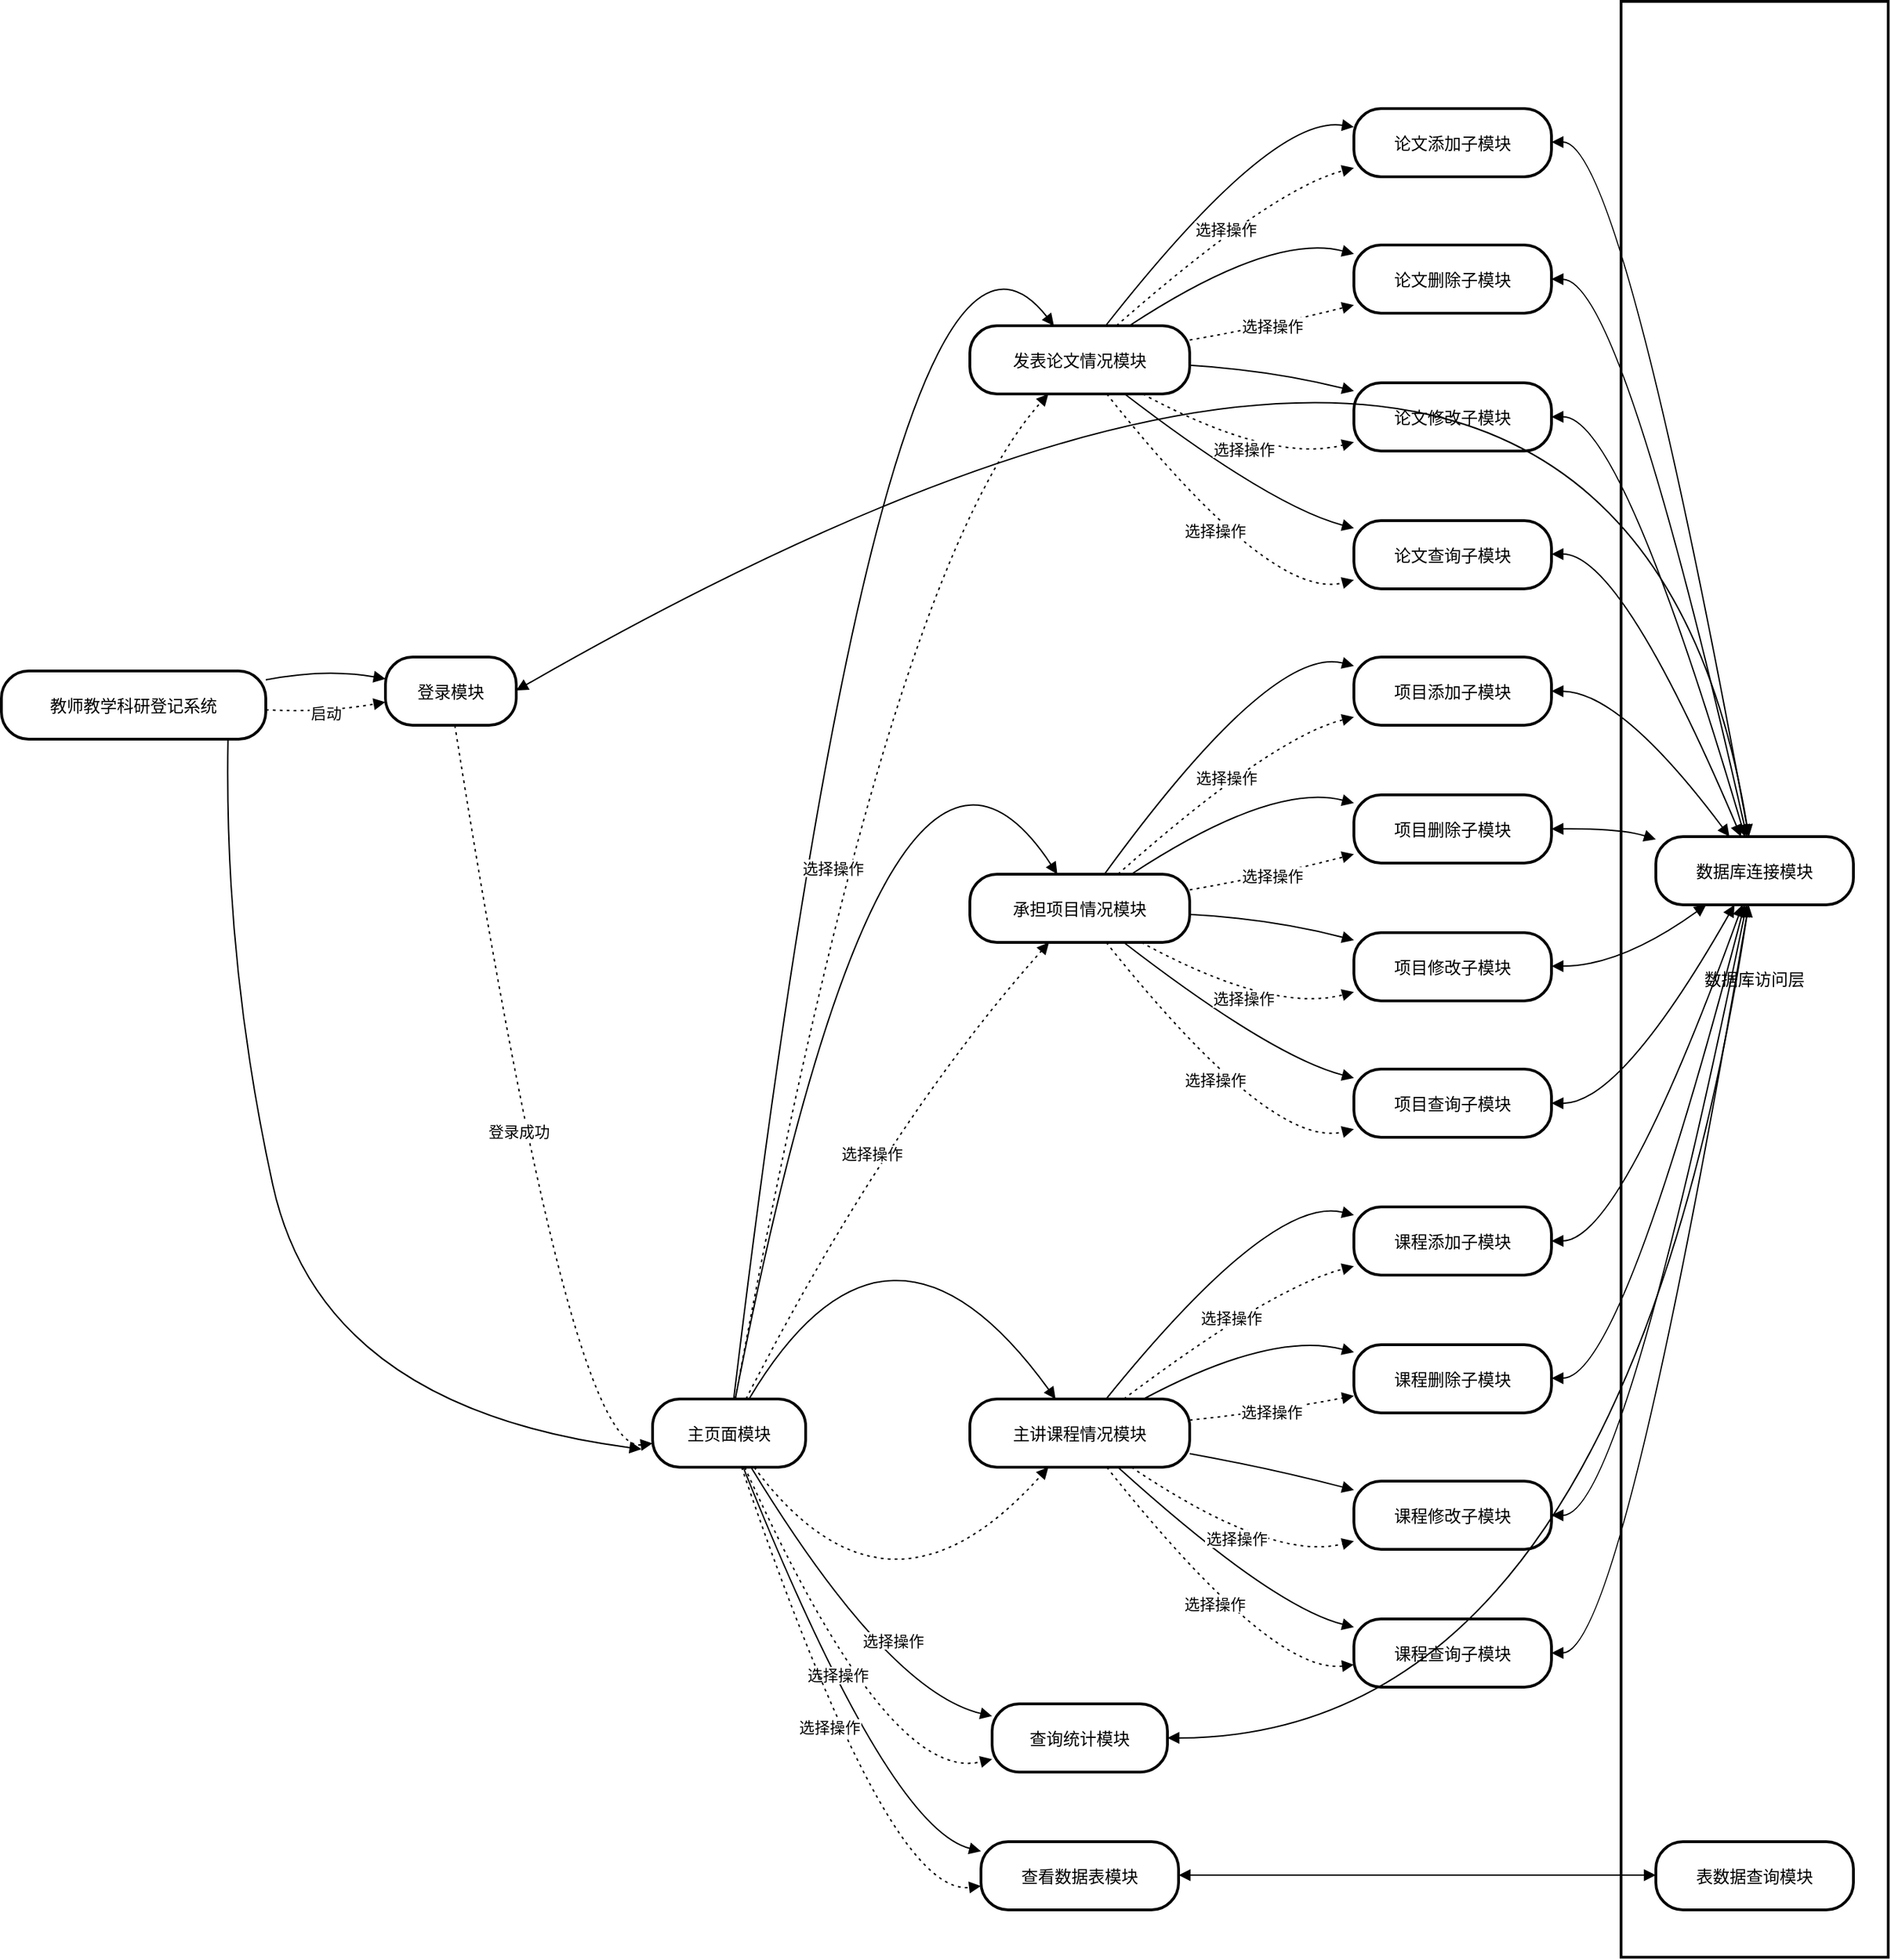 <mxfile version="25.0.3">
  <diagram id="C5RBs43oDa-KdzZeNtuy" name="Page-1">
    <mxGraphModel dx="2442" dy="1450" grid="1" gridSize="10" guides="1" tooltips="1" connect="1" arrows="1" fold="1" page="1" pageScale="1" pageWidth="827" pageHeight="1169" math="0" shadow="0">
      <root>
        <mxCell id="WIyWlLk6GJQsqaUBKTNV-0" />
        <mxCell id="WIyWlLk6GJQsqaUBKTNV-1" parent="WIyWlLk6GJQsqaUBKTNV-0" />
        <mxCell id="mDaQxizQ11B7dhHqBcjR-0" value="数据库访问层" style="whiteSpace=wrap;strokeWidth=2;" vertex="1" parent="WIyWlLk6GJQsqaUBKTNV-1">
          <mxGeometry x="1344" y="490" width="192" height="1405" as="geometry" />
        </mxCell>
        <UserObject label="教师教学科研登记系统" link="#教师教学科研登记系统" id="mDaQxizQ11B7dhHqBcjR-1">
          <mxCell style="rounded=1;arcSize=40;strokeWidth=2" vertex="1" parent="WIyWlLk6GJQsqaUBKTNV-1">
            <mxGeometry x="180" y="971" width="190" height="49" as="geometry" />
          </mxCell>
        </UserObject>
        <UserObject label="登录模块" link="#登录模块" id="mDaQxizQ11B7dhHqBcjR-2">
          <mxCell style="rounded=1;arcSize=40;strokeWidth=2" vertex="1" parent="WIyWlLk6GJQsqaUBKTNV-1">
            <mxGeometry x="456" y="961" width="94" height="49" as="geometry" />
          </mxCell>
        </UserObject>
        <UserObject label="主页面模块" link="#主页面模块" id="mDaQxizQ11B7dhHqBcjR-3">
          <mxCell style="rounded=1;arcSize=40;strokeWidth=2" vertex="1" parent="WIyWlLk6GJQsqaUBKTNV-1">
            <mxGeometry x="648" y="1494" width="110" height="49" as="geometry" />
          </mxCell>
        </UserObject>
        <UserObject label="发表论文情况模块" link="#发表论文情况模块" id="mDaQxizQ11B7dhHqBcjR-4">
          <mxCell style="rounded=1;arcSize=40;strokeWidth=2" vertex="1" parent="WIyWlLk6GJQsqaUBKTNV-1">
            <mxGeometry x="876" y="723" width="158" height="49" as="geometry" />
          </mxCell>
        </UserObject>
        <UserObject label="承担项目情况模块" link="#承担项目情况模块" id="mDaQxizQ11B7dhHqBcjR-5">
          <mxCell style="rounded=1;arcSize=40;strokeWidth=2" vertex="1" parent="WIyWlLk6GJQsqaUBKTNV-1">
            <mxGeometry x="876" y="1117" width="158" height="49" as="geometry" />
          </mxCell>
        </UserObject>
        <UserObject label="主讲课程情况模块" link="#主讲课程情况模块" id="mDaQxizQ11B7dhHqBcjR-6">
          <mxCell style="rounded=1;arcSize=40;strokeWidth=2" vertex="1" parent="WIyWlLk6GJQsqaUBKTNV-1">
            <mxGeometry x="876" y="1494" width="158" height="49" as="geometry" />
          </mxCell>
        </UserObject>
        <UserObject label="查询统计模块" link="#查询统计模块" id="mDaQxizQ11B7dhHqBcjR-7">
          <mxCell style="rounded=1;arcSize=40;strokeWidth=2" vertex="1" parent="WIyWlLk6GJQsqaUBKTNV-1">
            <mxGeometry x="892" y="1713" width="126" height="49" as="geometry" />
          </mxCell>
        </UserObject>
        <UserObject label="查看数据表模块" link="#查看数据表模块" id="mDaQxizQ11B7dhHqBcjR-8">
          <mxCell style="rounded=1;arcSize=40;strokeWidth=2" vertex="1" parent="WIyWlLk6GJQsqaUBKTNV-1">
            <mxGeometry x="884" y="1812" width="142" height="49" as="geometry" />
          </mxCell>
        </UserObject>
        <UserObject label="论文添加子模块" link="#论文添加子模块" id="mDaQxizQ11B7dhHqBcjR-9">
          <mxCell style="rounded=1;arcSize=40;strokeWidth=2" vertex="1" parent="WIyWlLk6GJQsqaUBKTNV-1">
            <mxGeometry x="1152" y="567" width="142" height="49" as="geometry" />
          </mxCell>
        </UserObject>
        <UserObject label="论文删除子模块" link="#论文删除子模块" id="mDaQxizQ11B7dhHqBcjR-10">
          <mxCell style="rounded=1;arcSize=40;strokeWidth=2" vertex="1" parent="WIyWlLk6GJQsqaUBKTNV-1">
            <mxGeometry x="1152" y="665" width="142" height="49" as="geometry" />
          </mxCell>
        </UserObject>
        <UserObject label="论文修改子模块" link="#论文修改子模块" id="mDaQxizQ11B7dhHqBcjR-11">
          <mxCell style="rounded=1;arcSize=40;strokeWidth=2" vertex="1" parent="WIyWlLk6GJQsqaUBKTNV-1">
            <mxGeometry x="1152" y="764" width="142" height="49" as="geometry" />
          </mxCell>
        </UserObject>
        <UserObject label="论文查询子模块" link="#论文查询子模块" id="mDaQxizQ11B7dhHqBcjR-12">
          <mxCell style="rounded=1;arcSize=40;strokeWidth=2" vertex="1" parent="WIyWlLk6GJQsqaUBKTNV-1">
            <mxGeometry x="1152" y="863" width="142" height="49" as="geometry" />
          </mxCell>
        </UserObject>
        <UserObject label="项目添加子模块" link="#项目添加子模块" id="mDaQxizQ11B7dhHqBcjR-13">
          <mxCell style="rounded=1;arcSize=40;strokeWidth=2" vertex="1" parent="WIyWlLk6GJQsqaUBKTNV-1">
            <mxGeometry x="1152" y="961" width="142" height="49" as="geometry" />
          </mxCell>
        </UserObject>
        <UserObject label="项目删除子模块" link="#项目删除子模块" id="mDaQxizQ11B7dhHqBcjR-14">
          <mxCell style="rounded=1;arcSize=40;strokeWidth=2" vertex="1" parent="WIyWlLk6GJQsqaUBKTNV-1">
            <mxGeometry x="1152" y="1060" width="142" height="49" as="geometry" />
          </mxCell>
        </UserObject>
        <UserObject label="项目修改子模块" link="#项目修改子模块" id="mDaQxizQ11B7dhHqBcjR-15">
          <mxCell style="rounded=1;arcSize=40;strokeWidth=2" vertex="1" parent="WIyWlLk6GJQsqaUBKTNV-1">
            <mxGeometry x="1152" y="1159" width="142" height="49" as="geometry" />
          </mxCell>
        </UserObject>
        <UserObject label="项目查询子模块" link="#项目查询子模块" id="mDaQxizQ11B7dhHqBcjR-16">
          <mxCell style="rounded=1;arcSize=40;strokeWidth=2" vertex="1" parent="WIyWlLk6GJQsqaUBKTNV-1">
            <mxGeometry x="1152" y="1257" width="142" height="49" as="geometry" />
          </mxCell>
        </UserObject>
        <UserObject label="课程添加子模块" link="#课程添加子模块" id="mDaQxizQ11B7dhHqBcjR-17">
          <mxCell style="rounded=1;arcSize=40;strokeWidth=2" vertex="1" parent="WIyWlLk6GJQsqaUBKTNV-1">
            <mxGeometry x="1152" y="1356" width="142" height="49" as="geometry" />
          </mxCell>
        </UserObject>
        <UserObject label="课程删除子模块" link="#课程删除子模块" id="mDaQxizQ11B7dhHqBcjR-18">
          <mxCell style="rounded=1;arcSize=40;strokeWidth=2" vertex="1" parent="WIyWlLk6GJQsqaUBKTNV-1">
            <mxGeometry x="1152" y="1455" width="142" height="49" as="geometry" />
          </mxCell>
        </UserObject>
        <UserObject label="课程修改子模块" link="#课程修改子模块" id="mDaQxizQ11B7dhHqBcjR-19">
          <mxCell style="rounded=1;arcSize=40;strokeWidth=2" vertex="1" parent="WIyWlLk6GJQsqaUBKTNV-1">
            <mxGeometry x="1152" y="1553" width="142" height="49" as="geometry" />
          </mxCell>
        </UserObject>
        <UserObject label="课程查询子模块" link="#课程查询子模块" id="mDaQxizQ11B7dhHqBcjR-20">
          <mxCell style="rounded=1;arcSize=40;strokeWidth=2" vertex="1" parent="WIyWlLk6GJQsqaUBKTNV-1">
            <mxGeometry x="1152" y="1652" width="142" height="49" as="geometry" />
          </mxCell>
        </UserObject>
        <UserObject label="数据库连接模块" link="#数据库连接模块" id="mDaQxizQ11B7dhHqBcjR-21">
          <mxCell style="rounded=1;arcSize=40;strokeWidth=2" vertex="1" parent="WIyWlLk6GJQsqaUBKTNV-1">
            <mxGeometry x="1369" y="1090" width="142" height="49" as="geometry" />
          </mxCell>
        </UserObject>
        <UserObject label="表数据查询模块" link="#表数据查询模块" id="mDaQxizQ11B7dhHqBcjR-22">
          <mxCell style="rounded=1;arcSize=40;strokeWidth=2" vertex="1" parent="WIyWlLk6GJQsqaUBKTNV-1">
            <mxGeometry x="1369" y="1812" width="142" height="49" as="geometry" />
          </mxCell>
        </UserObject>
        <mxCell id="mDaQxizQ11B7dhHqBcjR-23" value="" style="curved=1;startArrow=none;endArrow=block;exitX=1;exitY=0.13;entryX=0;entryY=0.32;rounded=0;" edge="1" parent="WIyWlLk6GJQsqaUBKTNV-1" source="mDaQxizQ11B7dhHqBcjR-1" target="mDaQxizQ11B7dhHqBcjR-2">
          <mxGeometry relative="1" as="geometry">
            <Array as="points">
              <mxPoint x="413" y="969" />
            </Array>
          </mxGeometry>
        </mxCell>
        <mxCell id="mDaQxizQ11B7dhHqBcjR-24" value="" style="curved=1;startArrow=none;endArrow=block;exitX=0.85;exitY=0.99;rounded=0;" edge="1" parent="WIyWlLk6GJQsqaUBKTNV-1" source="mDaQxizQ11B7dhHqBcjR-1">
          <mxGeometry relative="1" as="geometry">
            <Array as="points">
              <mxPoint x="340" y="1180" />
              <mxPoint x="410" y="1500" />
            </Array>
            <mxPoint x="640" y="1530" as="targetPoint" />
          </mxGeometry>
        </mxCell>
        <mxCell id="mDaQxizQ11B7dhHqBcjR-25" value="" style="curved=1;startArrow=none;endArrow=block;exitX=0.53;exitY=0;entryX=0.38;entryY=-0.01;rounded=0;" edge="1" parent="WIyWlLk6GJQsqaUBKTNV-1" source="mDaQxizQ11B7dhHqBcjR-3" target="mDaQxizQ11B7dhHqBcjR-4">
          <mxGeometry relative="1" as="geometry">
            <Array as="points">
              <mxPoint x="817" y="571" />
            </Array>
          </mxGeometry>
        </mxCell>
        <mxCell id="mDaQxizQ11B7dhHqBcjR-26" value="" style="curved=1;startArrow=none;endArrow=block;exitX=0.54;exitY=0;entryX=0.4;entryY=0.01;rounded=0;" edge="1" parent="WIyWlLk6GJQsqaUBKTNV-1" source="mDaQxizQ11B7dhHqBcjR-3" target="mDaQxizQ11B7dhHqBcjR-5">
          <mxGeometry relative="1" as="geometry">
            <Array as="points">
              <mxPoint x="817" y="932" />
            </Array>
          </mxGeometry>
        </mxCell>
        <mxCell id="mDaQxizQ11B7dhHqBcjR-27" value="" style="curved=1;startArrow=none;endArrow=block;exitX=0.63;exitY=0;entryX=0.39;entryY=0;rounded=0;" edge="1" parent="WIyWlLk6GJQsqaUBKTNV-1" source="mDaQxizQ11B7dhHqBcjR-3" target="mDaQxizQ11B7dhHqBcjR-6">
          <mxGeometry relative="1" as="geometry">
            <Array as="points">
              <mxPoint x="817" y="1327" />
            </Array>
          </mxGeometry>
        </mxCell>
        <mxCell id="mDaQxizQ11B7dhHqBcjR-28" value="" style="curved=1;startArrow=none;endArrow=block;exitX=0.64;exitY=0.99;entryX=0;entryY=0.18;rounded=0;" edge="1" parent="WIyWlLk6GJQsqaUBKTNV-1" source="mDaQxizQ11B7dhHqBcjR-3" target="mDaQxizQ11B7dhHqBcjR-7">
          <mxGeometry relative="1" as="geometry">
            <Array as="points">
              <mxPoint x="817" y="1704" />
            </Array>
          </mxGeometry>
        </mxCell>
        <mxCell id="mDaQxizQ11B7dhHqBcjR-29" value="" style="curved=1;startArrow=none;endArrow=block;exitX=0.59;exitY=0.99;entryX=0;entryY=0.14;rounded=0;" edge="1" parent="WIyWlLk6GJQsqaUBKTNV-1" source="mDaQxizQ11B7dhHqBcjR-3" target="mDaQxizQ11B7dhHqBcjR-8">
          <mxGeometry relative="1" as="geometry">
            <Array as="points">
              <mxPoint x="817" y="1802" />
            </Array>
          </mxGeometry>
        </mxCell>
        <mxCell id="mDaQxizQ11B7dhHqBcjR-30" value="" style="curved=1;startArrow=none;endArrow=block;exitX=0.62;exitY=-0.01;entryX=0;entryY=0.27;rounded=0;" edge="1" parent="WIyWlLk6GJQsqaUBKTNV-1" source="mDaQxizQ11B7dhHqBcjR-4" target="mDaQxizQ11B7dhHqBcjR-9">
          <mxGeometry relative="1" as="geometry">
            <Array as="points">
              <mxPoint x="1093" y="571" />
            </Array>
          </mxGeometry>
        </mxCell>
        <mxCell id="mDaQxizQ11B7dhHqBcjR-31" value="" style="curved=1;startArrow=none;endArrow=block;exitX=0.73;exitY=-0.01;entryX=0;entryY=0.13;rounded=0;" edge="1" parent="WIyWlLk6GJQsqaUBKTNV-1" source="mDaQxizQ11B7dhHqBcjR-4" target="mDaQxizQ11B7dhHqBcjR-10">
          <mxGeometry relative="1" as="geometry">
            <Array as="points">
              <mxPoint x="1093" y="656" />
            </Array>
          </mxGeometry>
        </mxCell>
        <mxCell id="mDaQxizQ11B7dhHqBcjR-32" value="" style="curved=1;startArrow=none;endArrow=block;exitX=1;exitY=0.58;entryX=0;entryY=0.12;rounded=0;" edge="1" parent="WIyWlLk6GJQsqaUBKTNV-1" source="mDaQxizQ11B7dhHqBcjR-4" target="mDaQxizQ11B7dhHqBcjR-11">
          <mxGeometry relative="1" as="geometry">
            <Array as="points">
              <mxPoint x="1093" y="755" />
            </Array>
          </mxGeometry>
        </mxCell>
        <mxCell id="mDaQxizQ11B7dhHqBcjR-33" value="" style="curved=1;startArrow=none;endArrow=block;exitX=0.7;exitY=0.99;entryX=0;entryY=0.11;rounded=0;" edge="1" parent="WIyWlLk6GJQsqaUBKTNV-1" source="mDaQxizQ11B7dhHqBcjR-4" target="mDaQxizQ11B7dhHqBcjR-12">
          <mxGeometry relative="1" as="geometry">
            <Array as="points">
              <mxPoint x="1093" y="853" />
            </Array>
          </mxGeometry>
        </mxCell>
        <mxCell id="mDaQxizQ11B7dhHqBcjR-34" value="" style="curved=1;startArrow=none;endArrow=block;exitX=0.61;exitY=0.01;entryX=0;entryY=0.13;rounded=0;" edge="1" parent="WIyWlLk6GJQsqaUBKTNV-1" source="mDaQxizQ11B7dhHqBcjR-5" target="mDaQxizQ11B7dhHqBcjR-13">
          <mxGeometry relative="1" as="geometry">
            <Array as="points">
              <mxPoint x="1093" y="952" />
            </Array>
          </mxGeometry>
        </mxCell>
        <mxCell id="mDaQxizQ11B7dhHqBcjR-35" value="" style="curved=1;startArrow=none;endArrow=block;exitX=0.73;exitY=0.01;entryX=0;entryY=0.12;rounded=0;" edge="1" parent="WIyWlLk6GJQsqaUBKTNV-1" source="mDaQxizQ11B7dhHqBcjR-5" target="mDaQxizQ11B7dhHqBcjR-14">
          <mxGeometry relative="1" as="geometry">
            <Array as="points">
              <mxPoint x="1093" y="1051" />
            </Array>
          </mxGeometry>
        </mxCell>
        <mxCell id="mDaQxizQ11B7dhHqBcjR-36" value="" style="curved=1;startArrow=none;endArrow=block;exitX=1;exitY=0.59;entryX=0;entryY=0.11;rounded=0;" edge="1" parent="WIyWlLk6GJQsqaUBKTNV-1" source="mDaQxizQ11B7dhHqBcjR-5" target="mDaQxizQ11B7dhHqBcjR-15">
          <mxGeometry relative="1" as="geometry">
            <Array as="points">
              <mxPoint x="1093" y="1149" />
            </Array>
          </mxGeometry>
        </mxCell>
        <mxCell id="mDaQxizQ11B7dhHqBcjR-37" value="" style="curved=1;startArrow=none;endArrow=block;exitX=0.7;exitY=1;entryX=0;entryY=0.13;rounded=0;" edge="1" parent="WIyWlLk6GJQsqaUBKTNV-1" source="mDaQxizQ11B7dhHqBcjR-5" target="mDaQxizQ11B7dhHqBcjR-16">
          <mxGeometry relative="1" as="geometry">
            <Array as="points">
              <mxPoint x="1093" y="1248" />
            </Array>
          </mxGeometry>
        </mxCell>
        <mxCell id="mDaQxizQ11B7dhHqBcjR-38" value="" style="curved=1;startArrow=none;endArrow=block;exitX=0.62;exitY=0;entryX=0;entryY=0.12;rounded=0;" edge="1" parent="WIyWlLk6GJQsqaUBKTNV-1" source="mDaQxizQ11B7dhHqBcjR-6" target="mDaQxizQ11B7dhHqBcjR-17">
          <mxGeometry relative="1" as="geometry">
            <Array as="points">
              <mxPoint x="1093" y="1347" />
            </Array>
          </mxGeometry>
        </mxCell>
        <mxCell id="mDaQxizQ11B7dhHqBcjR-39" value="" style="curved=1;startArrow=none;endArrow=block;exitX=0.79;exitY=0;entryX=0;entryY=0.11;rounded=0;" edge="1" parent="WIyWlLk6GJQsqaUBKTNV-1" source="mDaQxizQ11B7dhHqBcjR-6" target="mDaQxizQ11B7dhHqBcjR-18">
          <mxGeometry relative="1" as="geometry">
            <Array as="points">
              <mxPoint x="1093" y="1445" />
            </Array>
          </mxGeometry>
        </mxCell>
        <mxCell id="mDaQxizQ11B7dhHqBcjR-40" value="" style="curved=1;startArrow=none;endArrow=block;exitX=1;exitY=0.8;entryX=0;entryY=0.13;rounded=0;" edge="1" parent="WIyWlLk6GJQsqaUBKTNV-1" source="mDaQxizQ11B7dhHqBcjR-6" target="mDaQxizQ11B7dhHqBcjR-19">
          <mxGeometry relative="1" as="geometry">
            <Array as="points">
              <mxPoint x="1093" y="1544" />
            </Array>
          </mxGeometry>
        </mxCell>
        <mxCell id="mDaQxizQ11B7dhHqBcjR-41" value="" style="curved=1;startArrow=none;endArrow=block;exitX=0.67;exitY=0.99;entryX=0;entryY=0.12;rounded=0;" edge="1" parent="WIyWlLk6GJQsqaUBKTNV-1" source="mDaQxizQ11B7dhHqBcjR-6" target="mDaQxizQ11B7dhHqBcjR-20">
          <mxGeometry relative="1" as="geometry">
            <Array as="points">
              <mxPoint x="1093" y="1643" />
            </Array>
          </mxGeometry>
        </mxCell>
        <mxCell id="mDaQxizQ11B7dhHqBcjR-42" value="" style="curved=1;startArrow=block;endArrow=block;exitX=1;exitY=0.49;entryX=0.47;entryY=-0.01;rounded=0;" edge="1" parent="WIyWlLk6GJQsqaUBKTNV-1" source="mDaQxizQ11B7dhHqBcjR-2" target="mDaQxizQ11B7dhHqBcjR-21">
          <mxGeometry relative="1" as="geometry">
            <Array as="points">
              <mxPoint x="1344" y="530" />
            </Array>
          </mxGeometry>
        </mxCell>
        <mxCell id="mDaQxizQ11B7dhHqBcjR-43" value="" style="curved=1;startArrow=block;endArrow=block;exitX=1;exitY=0.49;entryX=0.47;entryY=-0.01;rounded=0;" edge="1" parent="WIyWlLk6GJQsqaUBKTNV-1" source="mDaQxizQ11B7dhHqBcjR-9" target="mDaQxizQ11B7dhHqBcjR-21">
          <mxGeometry relative="1" as="geometry">
            <Array as="points">
              <mxPoint x="1344" y="591" />
            </Array>
          </mxGeometry>
        </mxCell>
        <mxCell id="mDaQxizQ11B7dhHqBcjR-44" value="" style="curved=1;startArrow=block;endArrow=block;exitX=1;exitY=0.5;entryX=0.46;entryY=-0.01;rounded=0;" edge="1" parent="WIyWlLk6GJQsqaUBKTNV-1" source="mDaQxizQ11B7dhHqBcjR-10" target="mDaQxizQ11B7dhHqBcjR-21">
          <mxGeometry relative="1" as="geometry">
            <Array as="points">
              <mxPoint x="1344" y="690" />
            </Array>
          </mxGeometry>
        </mxCell>
        <mxCell id="mDaQxizQ11B7dhHqBcjR-45" value="" style="curved=1;startArrow=block;endArrow=block;exitX=1;exitY=0.5;entryX=0.45;entryY=-0.01;rounded=0;" edge="1" parent="WIyWlLk6GJQsqaUBKTNV-1" source="mDaQxizQ11B7dhHqBcjR-11" target="mDaQxizQ11B7dhHqBcjR-21">
          <mxGeometry relative="1" as="geometry">
            <Array as="points">
              <mxPoint x="1344" y="788" />
            </Array>
          </mxGeometry>
        </mxCell>
        <mxCell id="mDaQxizQ11B7dhHqBcjR-46" value="" style="curved=1;startArrow=block;endArrow=block;exitX=1;exitY=0.49;entryX=0.43;entryY=-0.01;rounded=0;" edge="1" parent="WIyWlLk6GJQsqaUBKTNV-1" source="mDaQxizQ11B7dhHqBcjR-12" target="mDaQxizQ11B7dhHqBcjR-21">
          <mxGeometry relative="1" as="geometry">
            <Array as="points">
              <mxPoint x="1344" y="887" />
            </Array>
          </mxGeometry>
        </mxCell>
        <mxCell id="mDaQxizQ11B7dhHqBcjR-47" value="" style="curved=1;startArrow=block;endArrow=block;exitX=1;exitY=0.5;entryX=0.37;entryY=-0.01;rounded=0;" edge="1" parent="WIyWlLk6GJQsqaUBKTNV-1" source="mDaQxizQ11B7dhHqBcjR-13" target="mDaQxizQ11B7dhHqBcjR-21">
          <mxGeometry relative="1" as="geometry">
            <Array as="points">
              <mxPoint x="1344" y="986" />
            </Array>
          </mxGeometry>
        </mxCell>
        <mxCell id="mDaQxizQ11B7dhHqBcjR-48" value="" style="curved=1;startArrow=block;endArrow=block;exitX=1;exitY=0.5;entryX=0;entryY=0.04;rounded=0;" edge="1" parent="WIyWlLk6GJQsqaUBKTNV-1" source="mDaQxizQ11B7dhHqBcjR-14" target="mDaQxizQ11B7dhHqBcjR-21">
          <mxGeometry relative="1" as="geometry">
            <Array as="points">
              <mxPoint x="1344" y="1084" />
            </Array>
          </mxGeometry>
        </mxCell>
        <mxCell id="mDaQxizQ11B7dhHqBcjR-49" value="" style="curved=1;startArrow=block;endArrow=block;exitX=1;exitY=0.49;entryX=0.26;entryY=0.99;rounded=0;" edge="1" parent="WIyWlLk6GJQsqaUBKTNV-1" source="mDaQxizQ11B7dhHqBcjR-15" target="mDaQxizQ11B7dhHqBcjR-21">
          <mxGeometry relative="1" as="geometry">
            <Array as="points">
              <mxPoint x="1344" y="1183" />
            </Array>
          </mxGeometry>
        </mxCell>
        <mxCell id="mDaQxizQ11B7dhHqBcjR-50" value="" style="curved=1;startArrow=block;endArrow=block;exitX=1;exitY=0.5;entryX=0.4;entryY=0.99;rounded=0;" edge="1" parent="WIyWlLk6GJQsqaUBKTNV-1" source="mDaQxizQ11B7dhHqBcjR-16" target="mDaQxizQ11B7dhHqBcjR-21">
          <mxGeometry relative="1" as="geometry">
            <Array as="points">
              <mxPoint x="1344" y="1282" />
            </Array>
          </mxGeometry>
        </mxCell>
        <mxCell id="mDaQxizQ11B7dhHqBcjR-51" value="" style="curved=1;startArrow=block;endArrow=block;exitX=1;exitY=0.5;entryX=0.44;entryY=0.99;rounded=0;" edge="1" parent="WIyWlLk6GJQsqaUBKTNV-1" source="mDaQxizQ11B7dhHqBcjR-17" target="mDaQxizQ11B7dhHqBcjR-21">
          <mxGeometry relative="1" as="geometry">
            <Array as="points">
              <mxPoint x="1344" y="1380" />
            </Array>
          </mxGeometry>
        </mxCell>
        <mxCell id="mDaQxizQ11B7dhHqBcjR-52" value="" style="curved=1;startArrow=block;endArrow=block;exitX=1;exitY=0.49;entryX=0.45;entryY=0.99;rounded=0;" edge="1" parent="WIyWlLk6GJQsqaUBKTNV-1" source="mDaQxizQ11B7dhHqBcjR-18" target="mDaQxizQ11B7dhHqBcjR-21">
          <mxGeometry relative="1" as="geometry">
            <Array as="points">
              <mxPoint x="1344" y="1479" />
            </Array>
          </mxGeometry>
        </mxCell>
        <mxCell id="mDaQxizQ11B7dhHqBcjR-53" value="" style="curved=1;startArrow=block;endArrow=block;exitX=1;exitY=0.5;entryX=0.46;entryY=0.99;rounded=0;" edge="1" parent="WIyWlLk6GJQsqaUBKTNV-1" source="mDaQxizQ11B7dhHqBcjR-19" target="mDaQxizQ11B7dhHqBcjR-21">
          <mxGeometry relative="1" as="geometry">
            <Array as="points">
              <mxPoint x="1344" y="1578" />
            </Array>
          </mxGeometry>
        </mxCell>
        <mxCell id="mDaQxizQ11B7dhHqBcjR-54" value="" style="curved=1;startArrow=block;endArrow=block;exitX=1;exitY=0.5;entryX=0.47;entryY=0.99;rounded=0;" edge="1" parent="WIyWlLk6GJQsqaUBKTNV-1" source="mDaQxizQ11B7dhHqBcjR-20" target="mDaQxizQ11B7dhHqBcjR-21">
          <mxGeometry relative="1" as="geometry">
            <Array as="points">
              <mxPoint x="1344" y="1676" />
            </Array>
          </mxGeometry>
        </mxCell>
        <mxCell id="mDaQxizQ11B7dhHqBcjR-55" value="" style="curved=1;startArrow=block;endArrow=block;exitX=1;exitY=0.5;entryX=0.47;entryY=0.99;rounded=0;" edge="1" parent="WIyWlLk6GJQsqaUBKTNV-1" source="mDaQxizQ11B7dhHqBcjR-7" target="mDaQxizQ11B7dhHqBcjR-21">
          <mxGeometry relative="1" as="geometry">
            <Array as="points">
              <mxPoint x="1344" y="1737" />
            </Array>
          </mxGeometry>
        </mxCell>
        <mxCell id="mDaQxizQ11B7dhHqBcjR-56" value="" style="curved=1;startArrow=block;endArrow=block;exitX=1;exitY=0.49;entryX=0;entryY=0.49;rounded=0;" edge="1" parent="WIyWlLk6GJQsqaUBKTNV-1" source="mDaQxizQ11B7dhHqBcjR-8" target="mDaQxizQ11B7dhHqBcjR-22">
          <mxGeometry relative="1" as="geometry">
            <Array as="points" />
          </mxGeometry>
        </mxCell>
        <mxCell id="mDaQxizQ11B7dhHqBcjR-57" value="启动" style="curved=1;dashed=1;dashPattern=2 3;startArrow=none;endArrow=block;exitX=1;exitY=0.57;entryX=0;entryY=0.66;rounded=0;" edge="1" parent="WIyWlLk6GJQsqaUBKTNV-1" source="mDaQxizQ11B7dhHqBcjR-1" target="mDaQxizQ11B7dhHqBcjR-2">
          <mxGeometry relative="1" as="geometry">
            <Array as="points">
              <mxPoint x="413" y="1001" />
            </Array>
          </mxGeometry>
        </mxCell>
        <mxCell id="mDaQxizQ11B7dhHqBcjR-58" value="登录成功" style="curved=1;dashed=1;dashPattern=2 3;startArrow=none;endArrow=block;exitX=0.53;exitY=0.99;entryX=0;entryY=0.65;rounded=0;" edge="1" parent="WIyWlLk6GJQsqaUBKTNV-1" source="mDaQxizQ11B7dhHqBcjR-2" target="mDaQxizQ11B7dhHqBcjR-3">
          <mxGeometry relative="1" as="geometry">
            <Array as="points">
              <mxPoint x="589" y="1534" />
            </Array>
          </mxGeometry>
        </mxCell>
        <mxCell id="mDaQxizQ11B7dhHqBcjR-59" value="选择操作" style="curved=1;dashed=1;dashPattern=2 3;startArrow=none;endArrow=block;exitX=0.54;exitY=0;entryX=0.36;entryY=0.99;rounded=0;" edge="1" parent="WIyWlLk6GJQsqaUBKTNV-1" source="mDaQxizQ11B7dhHqBcjR-3" target="mDaQxizQ11B7dhHqBcjR-4">
          <mxGeometry relative="1" as="geometry">
            <Array as="points">
              <mxPoint x="817" y="901" />
            </Array>
          </mxGeometry>
        </mxCell>
        <mxCell id="mDaQxizQ11B7dhHqBcjR-60" value="选择操作" style="curved=1;dashed=1;dashPattern=2 3;startArrow=none;endArrow=block;exitX=0.61;exitY=0;entryX=0.36;entryY=1;rounded=0;" edge="1" parent="WIyWlLk6GJQsqaUBKTNV-1" source="mDaQxizQ11B7dhHqBcjR-3" target="mDaQxizQ11B7dhHqBcjR-5">
          <mxGeometry relative="1" as="geometry">
            <Array as="points">
              <mxPoint x="817" y="1296" />
            </Array>
          </mxGeometry>
        </mxCell>
        <mxCell id="mDaQxizQ11B7dhHqBcjR-61" value="选择操作" style="curved=1;dashed=1;dashPattern=2 3;startArrow=none;endArrow=block;exitX=0.66;exitY=0.99;entryX=0.36;entryY=0.99;rounded=0;" edge="1" parent="WIyWlLk6GJQsqaUBKTNV-1" source="mDaQxizQ11B7dhHqBcjR-3" target="mDaQxizQ11B7dhHqBcjR-6">
          <mxGeometry relative="1" as="geometry">
            <Array as="points">
              <mxPoint x="817" y="1672" />
            </Array>
          </mxGeometry>
        </mxCell>
        <mxCell id="mDaQxizQ11B7dhHqBcjR-62" value="选择操作" style="curved=1;dashed=1;dashPattern=2 3;startArrow=none;endArrow=block;exitX=0.6;exitY=0.99;entryX=0;entryY=0.81;rounded=0;" edge="1" parent="WIyWlLk6GJQsqaUBKTNV-1" source="mDaQxizQ11B7dhHqBcjR-3" target="mDaQxizQ11B7dhHqBcjR-7">
          <mxGeometry relative="1" as="geometry">
            <Array as="points">
              <mxPoint x="817" y="1771" />
            </Array>
          </mxGeometry>
        </mxCell>
        <mxCell id="mDaQxizQ11B7dhHqBcjR-63" value="选择操作" style="curved=1;dashed=1;dashPattern=2 3;startArrow=none;endArrow=block;exitX=0.58;exitY=0.99;entryX=0;entryY=0.65;rounded=0;" edge="1" parent="WIyWlLk6GJQsqaUBKTNV-1" source="mDaQxizQ11B7dhHqBcjR-3" target="mDaQxizQ11B7dhHqBcjR-8">
          <mxGeometry relative="1" as="geometry">
            <Array as="points">
              <mxPoint x="817" y="1852" />
            </Array>
          </mxGeometry>
        </mxCell>
        <mxCell id="mDaQxizQ11B7dhHqBcjR-64" value="选择操作" style="curved=1;dashed=1;dashPattern=2 3;startArrow=none;endArrow=block;exitX=0.67;exitY=-0.01;entryX=0;entryY=0.87;rounded=0;" edge="1" parent="WIyWlLk6GJQsqaUBKTNV-1" source="mDaQxizQ11B7dhHqBcjR-4" target="mDaQxizQ11B7dhHqBcjR-9">
          <mxGeometry relative="1" as="geometry">
            <Array as="points">
              <mxPoint x="1093" y="625" />
            </Array>
          </mxGeometry>
        </mxCell>
        <mxCell id="mDaQxizQ11B7dhHqBcjR-65" value="选择操作" style="curved=1;dashed=1;dashPattern=2 3;startArrow=none;endArrow=block;exitX=1;exitY=0.21;entryX=0;entryY=0.88;rounded=0;" edge="1" parent="WIyWlLk6GJQsqaUBKTNV-1" source="mDaQxizQ11B7dhHqBcjR-4" target="mDaQxizQ11B7dhHqBcjR-10">
          <mxGeometry relative="1" as="geometry">
            <Array as="points">
              <mxPoint x="1093" y="723" />
            </Array>
          </mxGeometry>
        </mxCell>
        <mxCell id="mDaQxizQ11B7dhHqBcjR-66" value="选择操作" style="curved=1;dashed=1;dashPattern=2 3;startArrow=none;endArrow=block;exitX=0.78;exitY=0.99;entryX=0;entryY=0.87;rounded=0;" edge="1" parent="WIyWlLk6GJQsqaUBKTNV-1" source="mDaQxizQ11B7dhHqBcjR-4" target="mDaQxizQ11B7dhHqBcjR-11">
          <mxGeometry relative="1" as="geometry">
            <Array as="points">
              <mxPoint x="1093" y="822" />
            </Array>
          </mxGeometry>
        </mxCell>
        <mxCell id="mDaQxizQ11B7dhHqBcjR-67" value="选择操作" style="curved=1;dashed=1;dashPattern=2 3;startArrow=none;endArrow=block;exitX=0.62;exitY=0.99;entryX=0;entryY=0.87;rounded=0;" edge="1" parent="WIyWlLk6GJQsqaUBKTNV-1" source="mDaQxizQ11B7dhHqBcjR-4" target="mDaQxizQ11B7dhHqBcjR-12">
          <mxGeometry relative="1" as="geometry">
            <Array as="points">
              <mxPoint x="1093" y="921" />
            </Array>
          </mxGeometry>
        </mxCell>
        <mxCell id="mDaQxizQ11B7dhHqBcjR-68" value="选择操作" style="curved=1;dashed=1;dashPattern=2 3;startArrow=none;endArrow=block;exitX=0.67;exitY=0.01;entryX=0;entryY=0.88;rounded=0;" edge="1" parent="WIyWlLk6GJQsqaUBKTNV-1" source="mDaQxizQ11B7dhHqBcjR-5" target="mDaQxizQ11B7dhHqBcjR-13">
          <mxGeometry relative="1" as="geometry">
            <Array as="points">
              <mxPoint x="1093" y="1019" />
            </Array>
          </mxGeometry>
        </mxCell>
        <mxCell id="mDaQxizQ11B7dhHqBcjR-69" value="选择操作" style="curved=1;dashed=1;dashPattern=2 3;startArrow=none;endArrow=block;exitX=1;exitY=0.23;entryX=0;entryY=0.87;rounded=0;" edge="1" parent="WIyWlLk6GJQsqaUBKTNV-1" source="mDaQxizQ11B7dhHqBcjR-5" target="mDaQxizQ11B7dhHqBcjR-14">
          <mxGeometry relative="1" as="geometry">
            <Array as="points">
              <mxPoint x="1093" y="1118" />
            </Array>
          </mxGeometry>
        </mxCell>
        <mxCell id="mDaQxizQ11B7dhHqBcjR-70" value="选择操作" style="curved=1;dashed=1;dashPattern=2 3;startArrow=none;endArrow=block;exitX=0.78;exitY=1;entryX=0;entryY=0.87;rounded=0;" edge="1" parent="WIyWlLk6GJQsqaUBKTNV-1" source="mDaQxizQ11B7dhHqBcjR-5" target="mDaQxizQ11B7dhHqBcjR-15">
          <mxGeometry relative="1" as="geometry">
            <Array as="points">
              <mxPoint x="1093" y="1217" />
            </Array>
          </mxGeometry>
        </mxCell>
        <mxCell id="mDaQxizQ11B7dhHqBcjR-71" value="选择操作" style="curved=1;dashed=1;dashPattern=2 3;startArrow=none;endArrow=block;exitX=0.62;exitY=1;entryX=0;entryY=0.88;rounded=0;" edge="1" parent="WIyWlLk6GJQsqaUBKTNV-1" source="mDaQxizQ11B7dhHqBcjR-5" target="mDaQxizQ11B7dhHqBcjR-16">
          <mxGeometry relative="1" as="geometry">
            <Array as="points">
              <mxPoint x="1093" y="1315" />
            </Array>
          </mxGeometry>
        </mxCell>
        <mxCell id="mDaQxizQ11B7dhHqBcjR-72" value="选择操作" style="curved=1;dashed=1;dashPattern=2 3;startArrow=none;endArrow=block;exitX=0.7;exitY=0;entryX=0;entryY=0.87;rounded=0;" edge="1" parent="WIyWlLk6GJQsqaUBKTNV-1" source="mDaQxizQ11B7dhHqBcjR-6" target="mDaQxizQ11B7dhHqBcjR-17">
          <mxGeometry relative="1" as="geometry">
            <Array as="points">
              <mxPoint x="1093" y="1414" />
            </Array>
          </mxGeometry>
        </mxCell>
        <mxCell id="mDaQxizQ11B7dhHqBcjR-73" value="选择操作" style="curved=1;dashed=1;dashPattern=2 3;startArrow=none;endArrow=block;exitX=1;exitY=0.31;entryX=0;entryY=0.75;rounded=0;" edge="1" parent="WIyWlLk6GJQsqaUBKTNV-1" source="mDaQxizQ11B7dhHqBcjR-6" target="mDaQxizQ11B7dhHqBcjR-18">
          <mxGeometry relative="1" as="geometry">
            <Array as="points">
              <mxPoint x="1093" y="1503" />
            </Array>
          </mxGeometry>
        </mxCell>
        <mxCell id="mDaQxizQ11B7dhHqBcjR-74" value="选择操作" style="curved=1;dashed=1;dashPattern=2 3;startArrow=none;endArrow=block;exitX=0.73;exitY=0.99;entryX=0;entryY=0.88;rounded=0;" edge="1" parent="WIyWlLk6GJQsqaUBKTNV-1" source="mDaQxizQ11B7dhHqBcjR-6" target="mDaQxizQ11B7dhHqBcjR-19">
          <mxGeometry relative="1" as="geometry">
            <Array as="points">
              <mxPoint x="1093" y="1611" />
            </Array>
          </mxGeometry>
        </mxCell>
        <mxCell id="mDaQxizQ11B7dhHqBcjR-75" value="选择操作" style="curved=1;dashed=1;dashPattern=2 3;startArrow=none;endArrow=block;exitX=0.62;exitY=0.99;entryX=0;entryY=0.67;rounded=0;" edge="1" parent="WIyWlLk6GJQsqaUBKTNV-1" source="mDaQxizQ11B7dhHqBcjR-6" target="mDaQxizQ11B7dhHqBcjR-20">
          <mxGeometry relative="1" as="geometry">
            <Array as="points">
              <mxPoint x="1093" y="1692" />
            </Array>
          </mxGeometry>
        </mxCell>
      </root>
    </mxGraphModel>
  </diagram>
</mxfile>
